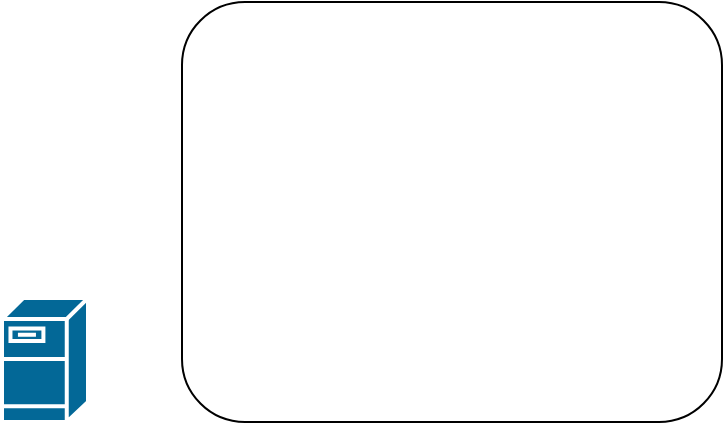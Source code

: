 <mxfile version="21.3.6" type="github">
  <diagram name="第 1 页" id="0sPfJmM-CKxDsM3ebURr">
    <mxGraphModel dx="1386" dy="756" grid="1" gridSize="10" guides="1" tooltips="1" connect="1" arrows="1" fold="1" page="1" pageScale="1" pageWidth="827" pageHeight="1169" math="0" shadow="0">
      <root>
        <mxCell id="0" />
        <mxCell id="1" parent="0" />
        <mxCell id="FWA_HTjsvY4LHfUCcA5J-1" value="" style="shape=mxgraph.cisco.servers.fileserver;sketch=0;html=1;pointerEvents=1;dashed=0;fillColor=#036897;strokeColor=#ffffff;strokeWidth=2;verticalLabelPosition=bottom;verticalAlign=top;align=center;outlineConnect=0;" vertex="1" parent="1">
          <mxGeometry x="120" y="230" width="43" height="62" as="geometry" />
        </mxCell>
        <mxCell id="FWA_HTjsvY4LHfUCcA5J-2" value="" style="rounded=1;whiteSpace=wrap;html=1;" vertex="1" parent="1">
          <mxGeometry x="210" y="82" width="270" height="210" as="geometry" />
        </mxCell>
      </root>
    </mxGraphModel>
  </diagram>
</mxfile>

